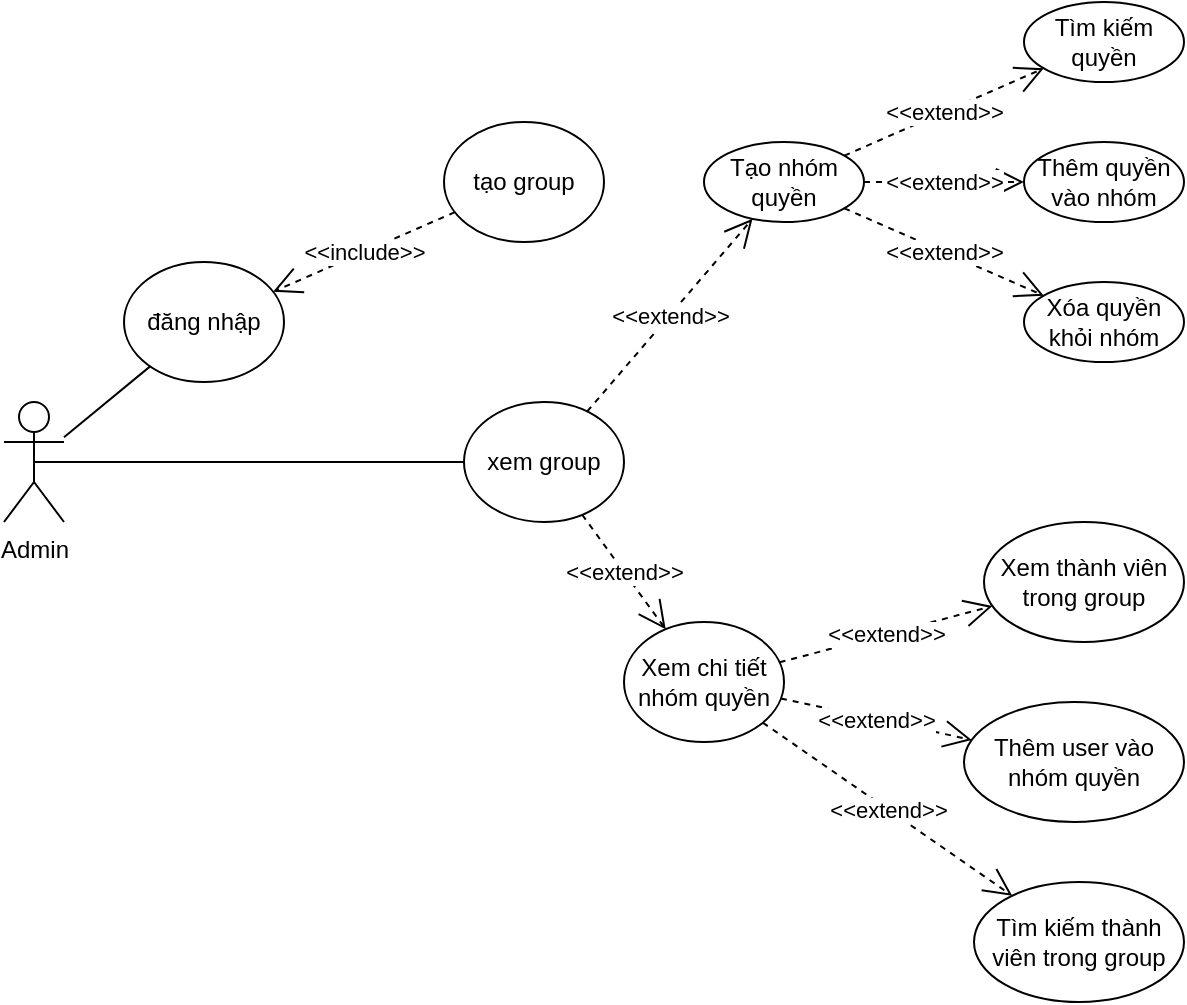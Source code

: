 <mxfile version="24.7.17">
  <diagram name="Page-1" id="amORR1UAQAAutwsOT3tN">
    <mxGraphModel dx="1290" dy="563" grid="1" gridSize="10" guides="1" tooltips="1" connect="1" arrows="1" fold="1" page="1" pageScale="1" pageWidth="850" pageHeight="1100" math="0" shadow="0">
      <root>
        <mxCell id="0" />
        <mxCell id="1" parent="0" />
        <mxCell id="Q4h5YGl_CawJlgQXMVtK-1" value="Admin" style="shape=umlActor;verticalLabelPosition=bottom;verticalAlign=top;html=1;outlineConnect=0;" vertex="1" parent="1">
          <mxGeometry x="60" y="220" width="30" height="60" as="geometry" />
        </mxCell>
        <mxCell id="Q4h5YGl_CawJlgQXMVtK-3" value="Tạo nhóm quyền" style="ellipse;whiteSpace=wrap;html=1;" vertex="1" parent="1">
          <mxGeometry x="410" y="90" width="80" height="40" as="geometry" />
        </mxCell>
        <mxCell id="Q4h5YGl_CawJlgQXMVtK-4" value="Xem chi tiết nhóm quyền" style="ellipse;whiteSpace=wrap;html=1;" vertex="1" parent="1">
          <mxGeometry x="370" y="330" width="80" height="60" as="geometry" />
        </mxCell>
        <mxCell id="Q4h5YGl_CawJlgQXMVtK-5" value="" style="endArrow=none;html=1;rounded=0;" edge="1" parent="1" source="Q4h5YGl_CawJlgQXMVtK-1">
          <mxGeometry width="50" height="50" relative="1" as="geometry">
            <mxPoint x="400" y="320" as="sourcePoint" />
            <mxPoint x="130" y="250" as="targetPoint" />
          </mxGeometry>
        </mxCell>
        <mxCell id="Q4h5YGl_CawJlgQXMVtK-6" value="Thêm quyền vào nhóm" style="ellipse;whiteSpace=wrap;html=1;" vertex="1" parent="1">
          <mxGeometry x="570" y="90" width="80" height="40" as="geometry" />
        </mxCell>
        <mxCell id="Q4h5YGl_CawJlgQXMVtK-7" value="&amp;lt;&amp;lt;extend&amp;gt;&amp;gt;" style="endArrow=open;endSize=12;dashed=1;html=1;rounded=0;strokeColor=default;align=center;verticalAlign=middle;fontFamily=Helvetica;fontSize=11;fontColor=default;labelBackgroundColor=default;edgeStyle=none;" edge="1" parent="1" source="Q4h5YGl_CawJlgQXMVtK-3" target="Q4h5YGl_CawJlgQXMVtK-6">
          <mxGeometry width="160" relative="1" as="geometry">
            <mxPoint x="490" y="269" as="sourcePoint" />
            <mxPoint x="440" y="331" as="targetPoint" />
            <mxPoint as="offset" />
          </mxGeometry>
        </mxCell>
        <mxCell id="Q4h5YGl_CawJlgQXMVtK-8" value="&amp;lt;&amp;lt;extend&amp;gt;&amp;gt;" style="endArrow=open;endSize=12;dashed=1;html=1;rounded=0;strokeColor=default;align=center;verticalAlign=middle;fontFamily=Helvetica;fontSize=11;fontColor=default;labelBackgroundColor=default;edgeStyle=none;" edge="1" parent="1" source="Q4h5YGl_CawJlgQXMVtK-3" target="Q4h5YGl_CawJlgQXMVtK-9">
          <mxGeometry width="160" relative="1" as="geometry">
            <mxPoint x="458" y="163" as="sourcePoint" />
            <mxPoint x="543" y="147" as="targetPoint" />
            <mxPoint as="offset" />
          </mxGeometry>
        </mxCell>
        <mxCell id="Q4h5YGl_CawJlgQXMVtK-9" value="Xóa quyền khỏi nhóm" style="ellipse;whiteSpace=wrap;html=1;" vertex="1" parent="1">
          <mxGeometry x="570" y="160" width="80" height="40" as="geometry" />
        </mxCell>
        <mxCell id="Q4h5YGl_CawJlgQXMVtK-10" value="&amp;lt;&amp;lt;extend&amp;gt;&amp;gt;" style="endArrow=open;endSize=12;dashed=1;html=1;rounded=0;strokeColor=default;align=center;verticalAlign=middle;fontFamily=Helvetica;fontSize=11;fontColor=default;labelBackgroundColor=default;edgeStyle=none;" edge="1" parent="1" source="Q4h5YGl_CawJlgQXMVtK-3" target="Q4h5YGl_CawJlgQXMVtK-11">
          <mxGeometry width="160" relative="1" as="geometry">
            <mxPoint x="458" y="163" as="sourcePoint" />
            <mxPoint x="500" y="70" as="targetPoint" />
            <mxPoint as="offset" />
          </mxGeometry>
        </mxCell>
        <mxCell id="Q4h5YGl_CawJlgQXMVtK-11" value="Tìm kiếm quyền" style="ellipse;whiteSpace=wrap;html=1;" vertex="1" parent="1">
          <mxGeometry x="570" y="20" width="80" height="40" as="geometry" />
        </mxCell>
        <mxCell id="Q4h5YGl_CawJlgQXMVtK-13" value="Thêm user vào nhóm quyền" style="ellipse;whiteSpace=wrap;html=1;" vertex="1" parent="1">
          <mxGeometry x="540" y="370" width="110" height="60" as="geometry" />
        </mxCell>
        <mxCell id="Q4h5YGl_CawJlgQXMVtK-14" value="&amp;lt;&amp;lt;extend&amp;gt;&amp;gt;" style="endArrow=open;endSize=12;dashed=1;html=1;rounded=0;strokeColor=default;align=center;verticalAlign=middle;fontFamily=Helvetica;fontSize=11;fontColor=default;labelBackgroundColor=default;edgeStyle=none;" edge="1" parent="1" source="Q4h5YGl_CawJlgQXMVtK-4" target="Q4h5YGl_CawJlgQXMVtK-13">
          <mxGeometry width="160" relative="1" as="geometry">
            <mxPoint x="456" y="179" as="sourcePoint" />
            <mxPoint x="544" y="201" as="targetPoint" />
            <mxPoint as="offset" />
          </mxGeometry>
        </mxCell>
        <mxCell id="Q4h5YGl_CawJlgQXMVtK-15" value="xem group" style="ellipse;whiteSpace=wrap;html=1;" vertex="1" parent="1">
          <mxGeometry x="290" y="220" width="80" height="60" as="geometry" />
        </mxCell>
        <mxCell id="Q4h5YGl_CawJlgQXMVtK-16" value="&amp;lt;&amp;lt;extend&amp;gt;&amp;gt;" style="endArrow=open;endSize=12;dashed=1;html=1;rounded=0;strokeColor=default;align=center;verticalAlign=middle;fontFamily=Helvetica;fontSize=11;fontColor=default;labelBackgroundColor=default;edgeStyle=none;" edge="1" parent="1" source="Q4h5YGl_CawJlgQXMVtK-15" target="Q4h5YGl_CawJlgQXMVtK-4">
          <mxGeometry width="160" relative="1" as="geometry">
            <mxPoint x="450" y="153" as="sourcePoint" />
            <mxPoint x="550" y="197" as="targetPoint" />
            <mxPoint as="offset" />
          </mxGeometry>
        </mxCell>
        <mxCell id="Q4h5YGl_CawJlgQXMVtK-17" value="&amp;lt;&amp;lt;extend&amp;gt;&amp;gt;" style="endArrow=open;endSize=12;dashed=1;html=1;rounded=0;strokeColor=default;align=center;verticalAlign=middle;fontFamily=Helvetica;fontSize=11;fontColor=default;labelBackgroundColor=default;edgeStyle=none;" edge="1" parent="1" source="Q4h5YGl_CawJlgQXMVtK-15" target="Q4h5YGl_CawJlgQXMVtK-3">
          <mxGeometry width="160" relative="1" as="geometry">
            <mxPoint x="380" y="280" as="sourcePoint" />
            <mxPoint x="440" y="320" as="targetPoint" />
            <mxPoint as="offset" />
          </mxGeometry>
        </mxCell>
        <mxCell id="Q4h5YGl_CawJlgQXMVtK-18" value="Xem thành viên trong group" style="ellipse;whiteSpace=wrap;html=1;" vertex="1" parent="1">
          <mxGeometry x="550" y="280" width="100" height="60" as="geometry" />
        </mxCell>
        <mxCell id="Q4h5YGl_CawJlgQXMVtK-19" value="&amp;lt;&amp;lt;extend&amp;gt;&amp;gt;" style="endArrow=open;endSize=12;dashed=1;html=1;rounded=0;strokeColor=default;align=center;verticalAlign=middle;fontFamily=Helvetica;fontSize=11;fontColor=default;labelBackgroundColor=default;edgeStyle=none;" edge="1" parent="1" source="Q4h5YGl_CawJlgQXMVtK-4" target="Q4h5YGl_CawJlgQXMVtK-18">
          <mxGeometry width="160" relative="1" as="geometry">
            <mxPoint x="370" y="234" as="sourcePoint" />
            <mxPoint x="445" y="139" as="targetPoint" />
            <mxPoint as="offset" />
          </mxGeometry>
        </mxCell>
        <mxCell id="Q4h5YGl_CawJlgQXMVtK-20" value="Tìm kiếm thành viên trong group" style="ellipse;whiteSpace=wrap;html=1;" vertex="1" parent="1">
          <mxGeometry x="545" y="460" width="105" height="60" as="geometry" />
        </mxCell>
        <mxCell id="Q4h5YGl_CawJlgQXMVtK-21" value="&amp;lt;&amp;lt;extend&amp;gt;&amp;gt;" style="endArrow=open;endSize=12;dashed=1;html=1;rounded=0;strokeColor=default;align=center;verticalAlign=middle;fontFamily=Helvetica;fontSize=11;fontColor=default;labelBackgroundColor=default;edgeStyle=none;" edge="1" parent="1" source="Q4h5YGl_CawJlgQXMVtK-4" target="Q4h5YGl_CawJlgQXMVtK-20">
          <mxGeometry width="160" relative="1" as="geometry">
            <mxPoint x="457" y="381" as="sourcePoint" />
            <mxPoint x="537" y="405" as="targetPoint" />
            <mxPoint as="offset" />
          </mxGeometry>
        </mxCell>
        <mxCell id="Q4h5YGl_CawJlgQXMVtK-22" value="" style="endArrow=none;html=1;rounded=0;exitX=0.5;exitY=0.5;exitDx=0;exitDy=0;exitPerimeter=0;" edge="1" parent="1" source="Q4h5YGl_CawJlgQXMVtK-1" target="Q4h5YGl_CawJlgQXMVtK-15">
          <mxGeometry width="50" height="50" relative="1" as="geometry">
            <mxPoint x="100" y="260" as="sourcePoint" />
            <mxPoint x="140" y="260" as="targetPoint" />
          </mxGeometry>
        </mxCell>
        <mxCell id="Q4h5YGl_CawJlgQXMVtK-23" value="tạo group" style="ellipse;whiteSpace=wrap;html=1;" vertex="1" parent="1">
          <mxGeometry x="280" y="80" width="80" height="60" as="geometry" />
        </mxCell>
        <mxCell id="Q4h5YGl_CawJlgQXMVtK-24" value="" style="endArrow=none;html=1;rounded=0;" edge="1" parent="1" source="Q4h5YGl_CawJlgQXMVtK-1" target="Q4h5YGl_CawJlgQXMVtK-25">
          <mxGeometry width="50" height="50" relative="1" as="geometry">
            <mxPoint x="85" y="260" as="sourcePoint" />
            <mxPoint x="300" y="260" as="targetPoint" />
          </mxGeometry>
        </mxCell>
        <mxCell id="Q4h5YGl_CawJlgQXMVtK-25" value="đăng nhập" style="ellipse;whiteSpace=wrap;html=1;" vertex="1" parent="1">
          <mxGeometry x="120" y="150" width="80" height="60" as="geometry" />
        </mxCell>
        <mxCell id="Q4h5YGl_CawJlgQXMVtK-26" value="&amp;lt;&amp;lt;include&amp;gt;&amp;gt;" style="endArrow=open;endSize=12;dashed=1;html=1;rounded=0;strokeColor=default;align=center;verticalAlign=middle;fontFamily=Helvetica;fontSize=11;fontColor=default;labelBackgroundColor=default;edgeStyle=none;" edge="1" parent="1" source="Q4h5YGl_CawJlgQXMVtK-23" target="Q4h5YGl_CawJlgQXMVtK-25">
          <mxGeometry width="160" relative="1" as="geometry">
            <mxPoint x="362" y="235" as="sourcePoint" />
            <mxPoint x="444" y="138" as="targetPoint" />
            <mxPoint as="offset" />
          </mxGeometry>
        </mxCell>
      </root>
    </mxGraphModel>
  </diagram>
</mxfile>
